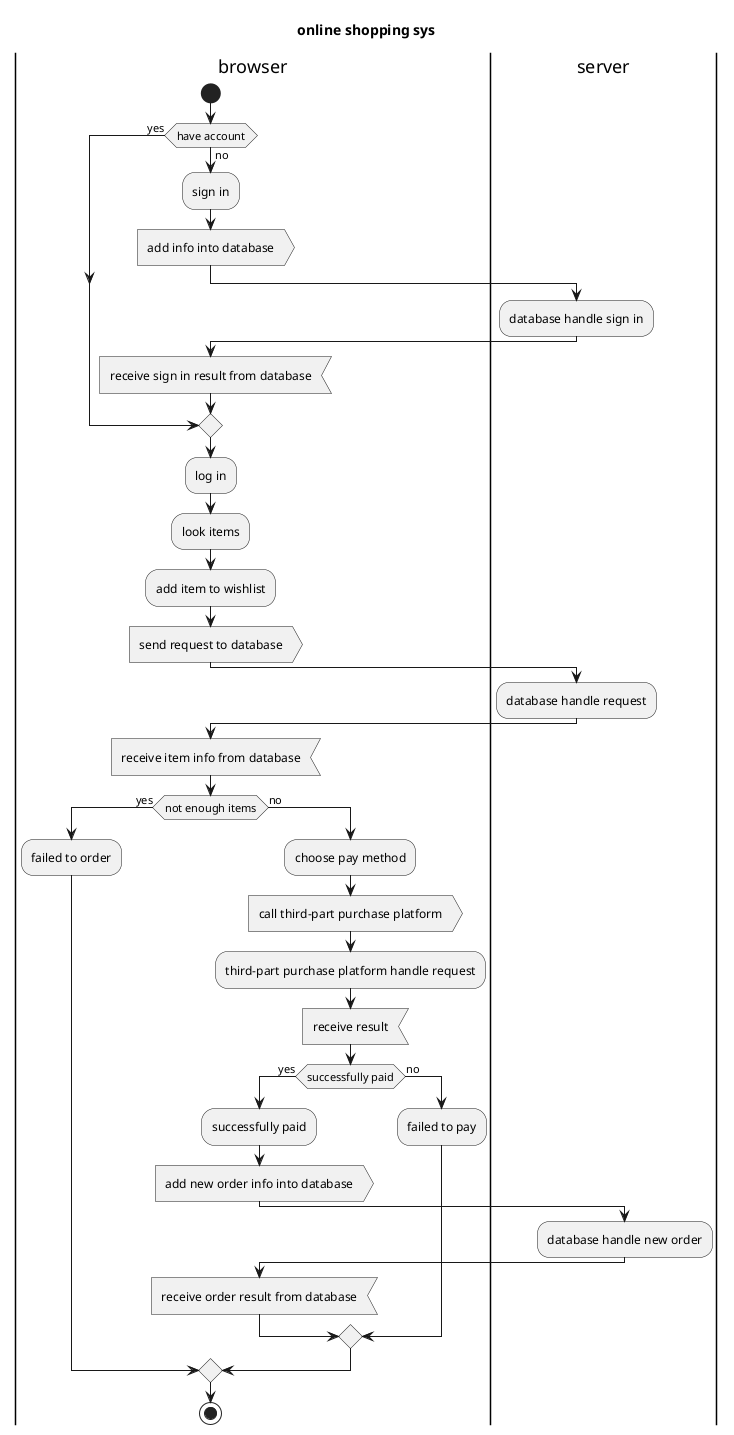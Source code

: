 @startuml online shopping sys
title online shopping sys
|browser|
start
if (have account) then (yes)
else(no)
:sign in;
:add info into database>
|server|
:database handle sign in;
|browser|
:receive sign in result from database<
endif
:log in;
:look items;
:add item to wishlist;
:send request to database>
|server|
:database handle request;
|browser|
:receive item info from database<
if (not enough items) then (yes)
    :failed to order;
else(no)
    :choose pay method;
    :call third-part purchase platform>
    :third-part purchase platform handle request;
    :receive result<
if (successfully paid) then(yes)
:successfully paid;
:add new order info into database>
|server|
:database handle new order;
|browser|
:receive order result from database<
else(no)
:failed to pay;
endif
endif
stop
@enduml